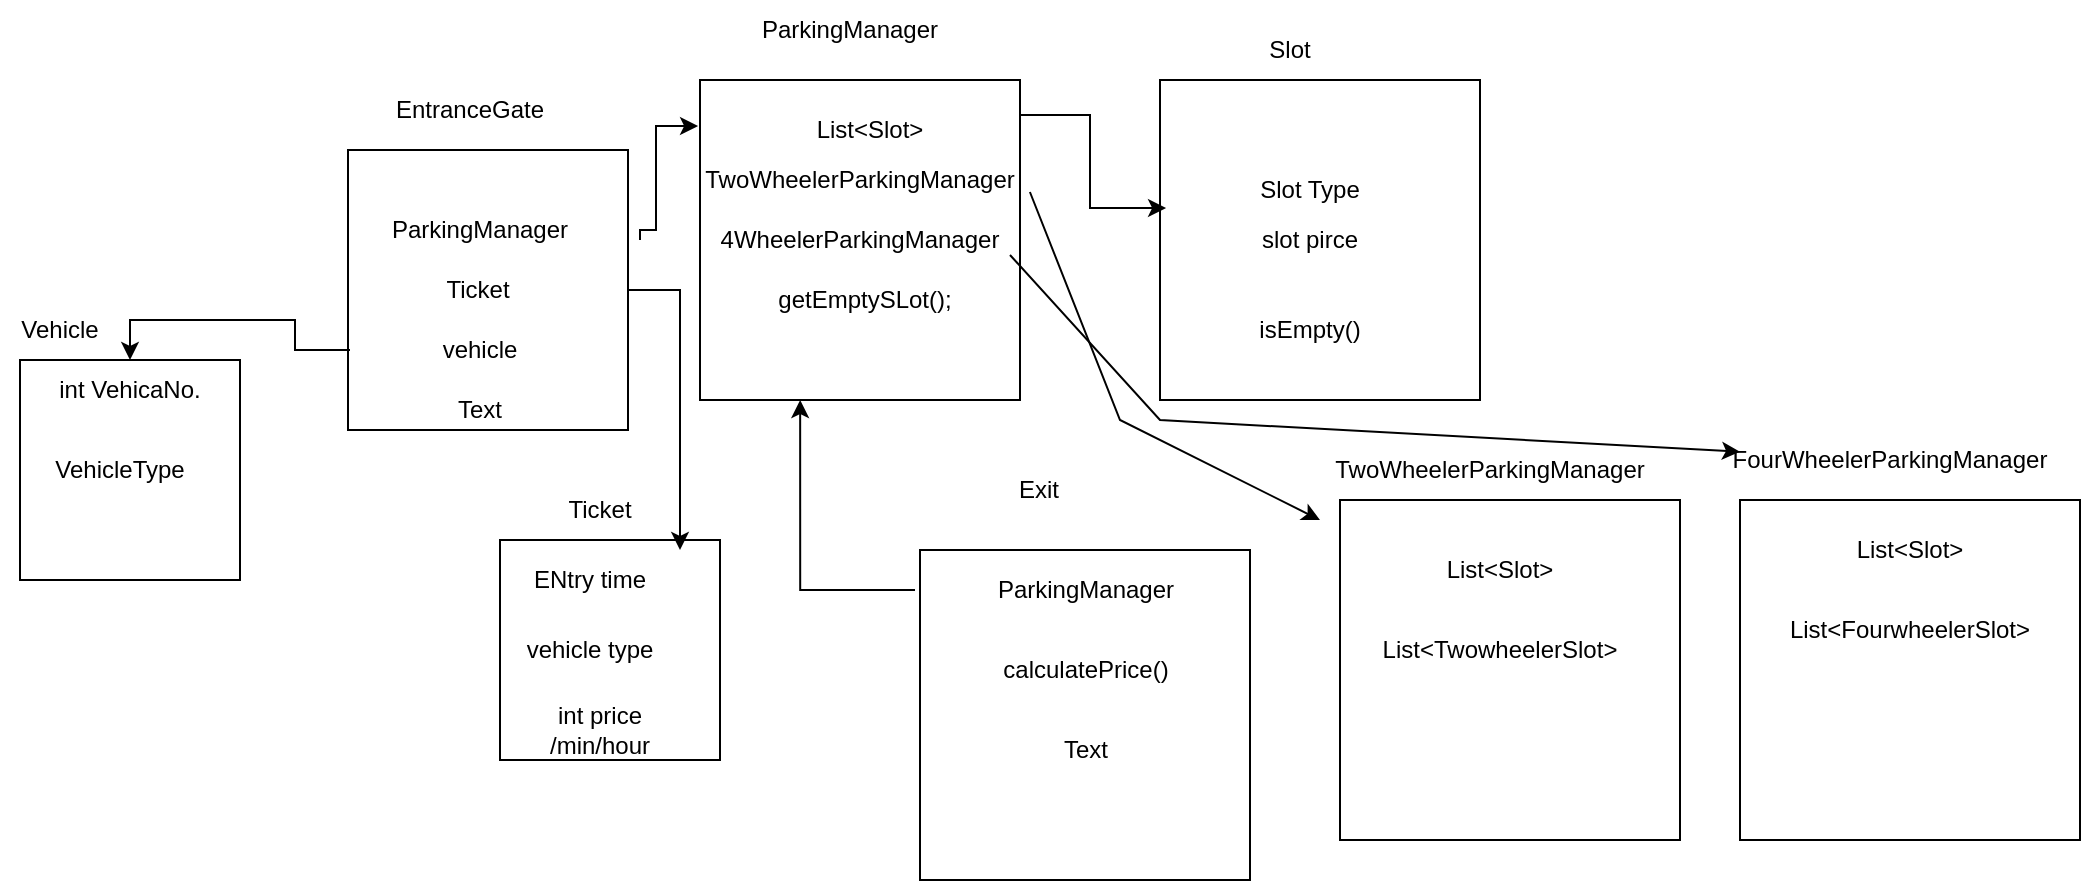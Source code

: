 <mxfile version="21.5.0" type="github">
  <diagram name="Page-1" id="Ip-dP6J80tDUUooS-dwi">
    <mxGraphModel dx="880" dy="484" grid="1" gridSize="10" guides="1" tooltips="1" connect="1" arrows="1" fold="1" page="1" pageScale="1" pageWidth="850" pageHeight="1100" math="0" shadow="0">
      <root>
        <mxCell id="0" />
        <mxCell id="1" parent="0" />
        <mxCell id="GAp7V5P6JQ0oC9MeCdaz-1" value="" style="whiteSpace=wrap;html=1;aspect=fixed;" vertex="1" parent="1">
          <mxGeometry x="40" y="200" width="110" height="110" as="geometry" />
        </mxCell>
        <mxCell id="GAp7V5P6JQ0oC9MeCdaz-2" value="" style="whiteSpace=wrap;html=1;aspect=fixed;" vertex="1" parent="1">
          <mxGeometry x="280" y="290" width="110" height="110" as="geometry" />
        </mxCell>
        <mxCell id="GAp7V5P6JQ0oC9MeCdaz-27" style="edgeStyle=orthogonalEdgeStyle;rounded=0;orthogonalLoop=1;jettySize=auto;html=1;exitX=1;exitY=0.5;exitDx=0;exitDy=0;entryX=1;entryY=0;entryDx=0;entryDy=0;" edge="1" parent="1" source="GAp7V5P6JQ0oC9MeCdaz-3" target="GAp7V5P6JQ0oC9MeCdaz-24">
          <mxGeometry relative="1" as="geometry" />
        </mxCell>
        <mxCell id="GAp7V5P6JQ0oC9MeCdaz-3" value="" style="whiteSpace=wrap;html=1;aspect=fixed;" vertex="1" parent="1">
          <mxGeometry x="204" y="95" width="140" height="140" as="geometry" />
        </mxCell>
        <mxCell id="GAp7V5P6JQ0oC9MeCdaz-4" value="" style="whiteSpace=wrap;html=1;aspect=fixed;" vertex="1" parent="1">
          <mxGeometry x="380" y="60" width="160" height="160" as="geometry" />
        </mxCell>
        <mxCell id="GAp7V5P6JQ0oC9MeCdaz-5" value="" style="whiteSpace=wrap;html=1;aspect=fixed;" vertex="1" parent="1">
          <mxGeometry x="610" y="60" width="160" height="160" as="geometry" />
        </mxCell>
        <mxCell id="GAp7V5P6JQ0oC9MeCdaz-6" value="" style="whiteSpace=wrap;html=1;aspect=fixed;" vertex="1" parent="1">
          <mxGeometry x="490" y="295" width="165" height="165" as="geometry" />
        </mxCell>
        <mxCell id="GAp7V5P6JQ0oC9MeCdaz-8" value="Vehicle" style="text;html=1;strokeColor=none;fillColor=none;align=center;verticalAlign=middle;whiteSpace=wrap;rounded=0;" vertex="1" parent="1">
          <mxGeometry x="30" y="170" width="60" height="30" as="geometry" />
        </mxCell>
        <mxCell id="GAp7V5P6JQ0oC9MeCdaz-9" value="int VehicaNo." style="text;html=1;strokeColor=none;fillColor=none;align=center;verticalAlign=middle;whiteSpace=wrap;rounded=0;" vertex="1" parent="1">
          <mxGeometry x="40" y="200" width="110" height="30" as="geometry" />
        </mxCell>
        <mxCell id="GAp7V5P6JQ0oC9MeCdaz-10" value="VehicleType" style="text;html=1;strokeColor=none;fillColor=none;align=center;verticalAlign=middle;whiteSpace=wrap;rounded=0;" vertex="1" parent="1">
          <mxGeometry x="50" y="240" width="80" height="30" as="geometry" />
        </mxCell>
        <mxCell id="GAp7V5P6JQ0oC9MeCdaz-11" value="EntranceGate" style="text;html=1;strokeColor=none;fillColor=none;align=center;verticalAlign=middle;whiteSpace=wrap;rounded=0;" vertex="1" parent="1">
          <mxGeometry x="200" y="60" width="130" height="30" as="geometry" />
        </mxCell>
        <mxCell id="GAp7V5P6JQ0oC9MeCdaz-22" style="edgeStyle=orthogonalEdgeStyle;rounded=0;orthogonalLoop=1;jettySize=auto;html=1;entryX=-0.006;entryY=0.144;entryDx=0;entryDy=0;entryPerimeter=0;" edge="1" parent="1" target="GAp7V5P6JQ0oC9MeCdaz-4">
          <mxGeometry relative="1" as="geometry">
            <mxPoint x="350" y="140" as="sourcePoint" />
            <Array as="points">
              <mxPoint x="358" y="135" />
              <mxPoint x="358" y="83" />
            </Array>
          </mxGeometry>
        </mxCell>
        <mxCell id="GAp7V5P6JQ0oC9MeCdaz-12" value="ParkingManager" style="text;html=1;strokeColor=none;fillColor=none;align=center;verticalAlign=middle;whiteSpace=wrap;rounded=0;" vertex="1" parent="1">
          <mxGeometry x="205" y="120" width="130" height="30" as="geometry" />
        </mxCell>
        <mxCell id="GAp7V5P6JQ0oC9MeCdaz-13" value="Text" style="text;html=1;strokeColor=none;fillColor=none;align=center;verticalAlign=middle;whiteSpace=wrap;rounded=0;" vertex="1" parent="1">
          <mxGeometry x="205" y="210" width="130" height="30" as="geometry" />
        </mxCell>
        <mxCell id="GAp7V5P6JQ0oC9MeCdaz-14" value="Ticket" style="text;html=1;strokeColor=none;fillColor=none;align=center;verticalAlign=middle;whiteSpace=wrap;rounded=0;" vertex="1" parent="1">
          <mxGeometry x="204" y="150" width="130" height="30" as="geometry" />
        </mxCell>
        <mxCell id="GAp7V5P6JQ0oC9MeCdaz-16" style="edgeStyle=orthogonalEdgeStyle;rounded=0;orthogonalLoop=1;jettySize=auto;html=1;exitX=0;exitY=0.5;exitDx=0;exitDy=0;entryX=0.5;entryY=0;entryDx=0;entryDy=0;" edge="1" parent="1" source="GAp7V5P6JQ0oC9MeCdaz-15" target="GAp7V5P6JQ0oC9MeCdaz-9">
          <mxGeometry relative="1" as="geometry" />
        </mxCell>
        <mxCell id="GAp7V5P6JQ0oC9MeCdaz-15" value="vehicle" style="text;html=1;strokeColor=none;fillColor=none;align=center;verticalAlign=middle;whiteSpace=wrap;rounded=0;" vertex="1" parent="1">
          <mxGeometry x="205" y="180" width="130" height="30" as="geometry" />
        </mxCell>
        <mxCell id="GAp7V5P6JQ0oC9MeCdaz-17" value="ParkingManager" style="text;html=1;strokeColor=none;fillColor=none;align=center;verticalAlign=middle;whiteSpace=wrap;rounded=0;" vertex="1" parent="1">
          <mxGeometry x="380" y="20" width="150" height="30" as="geometry" />
        </mxCell>
        <mxCell id="GAp7V5P6JQ0oC9MeCdaz-38" style="edgeStyle=orthogonalEdgeStyle;rounded=0;orthogonalLoop=1;jettySize=auto;html=1;exitX=1;exitY=0.25;exitDx=0;exitDy=0;entryX=0.019;entryY=0.4;entryDx=0;entryDy=0;entryPerimeter=0;" edge="1" parent="1" source="GAp7V5P6JQ0oC9MeCdaz-18" target="GAp7V5P6JQ0oC9MeCdaz-5">
          <mxGeometry relative="1" as="geometry" />
        </mxCell>
        <mxCell id="GAp7V5P6JQ0oC9MeCdaz-18" value="List&amp;lt;Slot&amp;gt;" style="text;html=1;strokeColor=none;fillColor=none;align=center;verticalAlign=middle;whiteSpace=wrap;rounded=0;" vertex="1" parent="1">
          <mxGeometry x="390" y="70" width="150" height="30" as="geometry" />
        </mxCell>
        <mxCell id="GAp7V5P6JQ0oC9MeCdaz-19" value="TwoWheelerParkingManager" style="text;html=1;strokeColor=none;fillColor=none;align=center;verticalAlign=middle;whiteSpace=wrap;rounded=0;" vertex="1" parent="1">
          <mxGeometry x="385" y="95" width="150" height="30" as="geometry" />
        </mxCell>
        <mxCell id="GAp7V5P6JQ0oC9MeCdaz-20" value="4WheelerParkingManager" style="text;html=1;strokeColor=none;fillColor=none;align=center;verticalAlign=middle;whiteSpace=wrap;rounded=0;" vertex="1" parent="1">
          <mxGeometry x="385" y="125" width="150" height="30" as="geometry" />
        </mxCell>
        <mxCell id="GAp7V5P6JQ0oC9MeCdaz-23" value="Ticket" style="text;html=1;strokeColor=none;fillColor=none;align=center;verticalAlign=middle;whiteSpace=wrap;rounded=0;" vertex="1" parent="1">
          <mxGeometry x="280" y="260" width="100" height="30" as="geometry" />
        </mxCell>
        <mxCell id="GAp7V5P6JQ0oC9MeCdaz-24" value="ENtry time" style="text;html=1;strokeColor=none;fillColor=none;align=center;verticalAlign=middle;whiteSpace=wrap;rounded=0;" vertex="1" parent="1">
          <mxGeometry x="280" y="295" width="90" height="30" as="geometry" />
        </mxCell>
        <mxCell id="GAp7V5P6JQ0oC9MeCdaz-25" value="vehicle type" style="text;html=1;strokeColor=none;fillColor=none;align=center;verticalAlign=middle;whiteSpace=wrap;rounded=0;" vertex="1" parent="1">
          <mxGeometry x="280" y="330" width="90" height="30" as="geometry" />
        </mxCell>
        <mxCell id="GAp7V5P6JQ0oC9MeCdaz-26" value="int price /min/hour" style="text;html=1;strokeColor=none;fillColor=none;align=center;verticalAlign=middle;whiteSpace=wrap;rounded=0;" vertex="1" parent="1">
          <mxGeometry x="285" y="370" width="90" height="30" as="geometry" />
        </mxCell>
        <mxCell id="GAp7V5P6JQ0oC9MeCdaz-31" value="calculatePrice()" style="text;html=1;strokeColor=none;fillColor=none;align=center;verticalAlign=middle;whiteSpace=wrap;rounded=0;" vertex="1" parent="1">
          <mxGeometry x="487.5" y="340" width="170" height="30" as="geometry" />
        </mxCell>
        <mxCell id="GAp7V5P6JQ0oC9MeCdaz-32" value="Text" style="text;html=1;strokeColor=none;fillColor=none;align=center;verticalAlign=middle;whiteSpace=wrap;rounded=0;" vertex="1" parent="1">
          <mxGeometry x="487.5" y="380" width="170" height="30" as="geometry" />
        </mxCell>
        <mxCell id="GAp7V5P6JQ0oC9MeCdaz-39" style="edgeStyle=orthogonalEdgeStyle;rounded=0;orthogonalLoop=1;jettySize=auto;html=1;exitX=0;exitY=0.5;exitDx=0;exitDy=0;entryX=0.313;entryY=1;entryDx=0;entryDy=0;entryPerimeter=0;" edge="1" parent="1" source="GAp7V5P6JQ0oC9MeCdaz-33" target="GAp7V5P6JQ0oC9MeCdaz-4">
          <mxGeometry relative="1" as="geometry" />
        </mxCell>
        <mxCell id="GAp7V5P6JQ0oC9MeCdaz-33" value="ParkingManager" style="text;html=1;strokeColor=none;fillColor=none;align=center;verticalAlign=middle;whiteSpace=wrap;rounded=0;" vertex="1" parent="1">
          <mxGeometry x="487.5" y="300" width="170" height="30" as="geometry" />
        </mxCell>
        <mxCell id="GAp7V5P6JQ0oC9MeCdaz-34" value="Slot" style="text;html=1;strokeColor=none;fillColor=none;align=center;verticalAlign=middle;whiteSpace=wrap;rounded=0;" vertex="1" parent="1">
          <mxGeometry x="610" y="30" width="130" height="30" as="geometry" />
        </mxCell>
        <mxCell id="GAp7V5P6JQ0oC9MeCdaz-35" value="Slot Type" style="text;html=1;strokeColor=none;fillColor=none;align=center;verticalAlign=middle;whiteSpace=wrap;rounded=0;" vertex="1" parent="1">
          <mxGeometry x="620" y="100" width="130" height="30" as="geometry" />
        </mxCell>
        <mxCell id="GAp7V5P6JQ0oC9MeCdaz-36" value="slot pirce" style="text;html=1;strokeColor=none;fillColor=none;align=center;verticalAlign=middle;whiteSpace=wrap;rounded=0;" vertex="1" parent="1">
          <mxGeometry x="620" y="125" width="130" height="30" as="geometry" />
        </mxCell>
        <mxCell id="GAp7V5P6JQ0oC9MeCdaz-37" value="isEmpty()" style="text;html=1;strokeColor=none;fillColor=none;align=center;verticalAlign=middle;whiteSpace=wrap;rounded=0;" vertex="1" parent="1">
          <mxGeometry x="620" y="170" width="130" height="30" as="geometry" />
        </mxCell>
        <mxCell id="GAp7V5P6JQ0oC9MeCdaz-41" value="getEmptySLot();" style="text;html=1;strokeColor=none;fillColor=none;align=center;verticalAlign=middle;whiteSpace=wrap;rounded=0;" vertex="1" parent="1">
          <mxGeometry x="395" y="155" width="135" height="30" as="geometry" />
        </mxCell>
        <mxCell id="GAp7V5P6JQ0oC9MeCdaz-42" value="" style="whiteSpace=wrap;html=1;aspect=fixed;" vertex="1" parent="1">
          <mxGeometry x="700" y="270" width="170" height="170" as="geometry" />
        </mxCell>
        <mxCell id="GAp7V5P6JQ0oC9MeCdaz-43" value="" style="whiteSpace=wrap;html=1;aspect=fixed;" vertex="1" parent="1">
          <mxGeometry x="900" y="270" width="170" height="170" as="geometry" />
        </mxCell>
        <mxCell id="GAp7V5P6JQ0oC9MeCdaz-44" value="TwoWheelerParkingManager" style="text;html=1;strokeColor=none;fillColor=none;align=center;verticalAlign=middle;whiteSpace=wrap;rounded=0;" vertex="1" parent="1">
          <mxGeometry x="700" y="240" width="150" height="30" as="geometry" />
        </mxCell>
        <mxCell id="GAp7V5P6JQ0oC9MeCdaz-45" value="FourWheelerParkingManager" style="text;html=1;strokeColor=none;fillColor=none;align=center;verticalAlign=middle;whiteSpace=wrap;rounded=0;" vertex="1" parent="1">
          <mxGeometry x="900" y="235" width="150" height="30" as="geometry" />
        </mxCell>
        <mxCell id="GAp7V5P6JQ0oC9MeCdaz-46" value="List&amp;lt;Slot&amp;gt;" style="text;html=1;strokeColor=none;fillColor=none;align=center;verticalAlign=middle;whiteSpace=wrap;rounded=0;" vertex="1" parent="1">
          <mxGeometry x="710" y="290" width="140" height="30" as="geometry" />
        </mxCell>
        <mxCell id="GAp7V5P6JQ0oC9MeCdaz-47" value="List&amp;lt;TwowheelerSlot&amp;gt;" style="text;html=1;strokeColor=none;fillColor=none;align=center;verticalAlign=middle;whiteSpace=wrap;rounded=0;" vertex="1" parent="1">
          <mxGeometry x="710" y="330" width="140" height="30" as="geometry" />
        </mxCell>
        <mxCell id="GAp7V5P6JQ0oC9MeCdaz-50" value="List&amp;lt;Slot&amp;gt;" style="text;html=1;strokeColor=none;fillColor=none;align=center;verticalAlign=middle;whiteSpace=wrap;rounded=0;" vertex="1" parent="1">
          <mxGeometry x="915" y="280" width="140" height="30" as="geometry" />
        </mxCell>
        <mxCell id="GAp7V5P6JQ0oC9MeCdaz-51" value="List&amp;lt;FourwheelerSlot&amp;gt;" style="text;html=1;strokeColor=none;fillColor=none;align=center;verticalAlign=middle;whiteSpace=wrap;rounded=0;" vertex="1" parent="1">
          <mxGeometry x="915" y="320" width="140" height="30" as="geometry" />
        </mxCell>
        <mxCell id="GAp7V5P6JQ0oC9MeCdaz-52" value="Exit" style="text;html=1;strokeColor=none;fillColor=none;align=center;verticalAlign=middle;whiteSpace=wrap;rounded=0;" vertex="1" parent="1">
          <mxGeometry x="487.5" y="250" width="122.5" height="30" as="geometry" />
        </mxCell>
        <mxCell id="GAp7V5P6JQ0oC9MeCdaz-55" value="" style="endArrow=classic;html=1;rounded=0;exitX=1;exitY=0.75;exitDx=0;exitDy=0;" edge="1" parent="1" source="GAp7V5P6JQ0oC9MeCdaz-20" target="GAp7V5P6JQ0oC9MeCdaz-45">
          <mxGeometry width="50" height="50" relative="1" as="geometry">
            <mxPoint x="660" y="290" as="sourcePoint" />
            <mxPoint x="710" y="240" as="targetPoint" />
            <Array as="points">
              <mxPoint x="610" y="230" />
            </Array>
          </mxGeometry>
        </mxCell>
        <mxCell id="GAp7V5P6JQ0oC9MeCdaz-57" value="" style="endArrow=classic;html=1;rounded=0;exitX=1.031;exitY=0.35;exitDx=0;exitDy=0;exitPerimeter=0;" edge="1" parent="1" source="GAp7V5P6JQ0oC9MeCdaz-4">
          <mxGeometry width="50" height="50" relative="1" as="geometry">
            <mxPoint x="660" y="290" as="sourcePoint" />
            <mxPoint x="690" y="280" as="targetPoint" />
            <Array as="points">
              <mxPoint x="590" y="230" />
            </Array>
          </mxGeometry>
        </mxCell>
      </root>
    </mxGraphModel>
  </diagram>
</mxfile>
